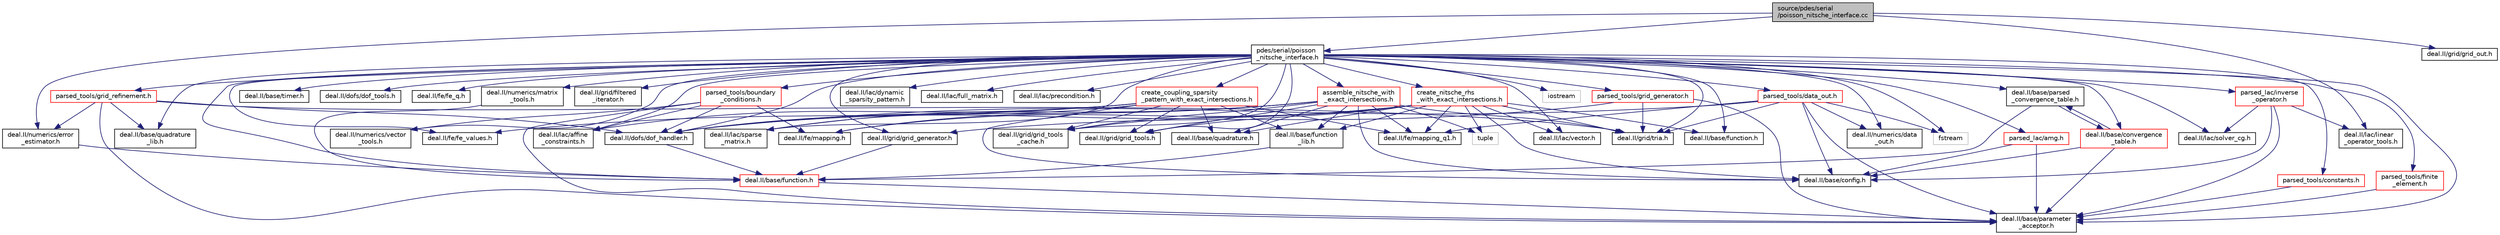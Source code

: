 digraph "source/pdes/serial/poisson_nitsche_interface.cc"
{
 // LATEX_PDF_SIZE
  bgcolor="transparent";
  edge [fontname="Helvetica",fontsize="10",labelfontname="Helvetica",labelfontsize="10"];
  node [fontname="Helvetica",fontsize="10",shape=record];
  Node1 [label="source/pdes/serial\l/poisson_nitsche_interface.cc",height=0.2,width=0.4,color="black", fillcolor="grey75", style="filled", fontcolor="black",tooltip=" "];
  Node1 -> Node2 [color="midnightblue",fontsize="10",style="solid",fontname="Helvetica"];
  Node2 [label="pdes/serial/poisson\l_nitsche_interface.h",height=0.2,width=0.4,color="black",URL="$poisson__nitsche__interface_8h.html",tooltip=" "];
  Node2 -> Node3 [color="midnightblue",fontsize="10",style="solid",fontname="Helvetica"];
  Node3 [label="deal.II/base/function.h",height=0.2,width=0.4,color="black",URL="/__w/fsi-suite/fsi-suite/deal.tag$function_8h.html.html",tooltip=" "];
  Node2 -> Node4 [color="midnightblue",fontsize="10",style="solid",fontname="Helvetica"];
  Node4 [label="deal.II/base/parameter\l_acceptor.h",height=0.2,width=0.4,color="black",URL="/__w/fsi-suite/fsi-suite/deal.tag$parameter__acceptor_8h.html.html",tooltip=" "];
  Node2 -> Node5 [color="midnightblue",fontsize="10",style="solid",fontname="Helvetica"];
  Node5 [label="deal.II/base/parsed\l_convergence_table.h",height=0.2,width=0.4,color="black",URL="/__w/fsi-suite/fsi-suite/deal.tag$parsed__convergence__table_8h.html.html",tooltip=" "];
  Node5 -> Node6 [color="midnightblue",fontsize="10",style="solid",fontname="Helvetica"];
  Node6 [label="deal.II/base/convergence\l_table.h",height=0.2,width=0.4,color="red",URL="$convergence__table_8h.html",tooltip=" "];
  Node6 -> Node7 [color="midnightblue",fontsize="10",style="solid",fontname="Helvetica"];
  Node7 [label="deal.II/base/config.h",height=0.2,width=0.4,color="black",URL="/__w/fsi-suite/fsi-suite/deal.tag$config_8h.html.html",tooltip=" "];
  Node6 -> Node4 [color="midnightblue",fontsize="10",style="solid",fontname="Helvetica"];
  Node6 -> Node5 [color="midnightblue",fontsize="10",style="solid",fontname="Helvetica"];
  Node5 -> Node9 [color="midnightblue",fontsize="10",style="solid",fontname="Helvetica"];
  Node9 [label="deal.II/base/function.h",height=0.2,width=0.4,color="red",URL="$function_8h.html",tooltip=" "];
  Node9 -> Node4 [color="midnightblue",fontsize="10",style="solid",fontname="Helvetica"];
  Node2 -> Node11 [color="midnightblue",fontsize="10",style="solid",fontname="Helvetica"];
  Node11 [label="deal.II/base/quadrature\l_lib.h",height=0.2,width=0.4,color="black",URL="/__w/fsi-suite/fsi-suite/deal.tag$quadrature__lib_8h.html.html",tooltip=" "];
  Node2 -> Node12 [color="midnightblue",fontsize="10",style="solid",fontname="Helvetica"];
  Node12 [label="deal.II/base/timer.h",height=0.2,width=0.4,color="black",URL="/__w/fsi-suite/fsi-suite/deal.tag$timer_8h.html.html",tooltip=" "];
  Node2 -> Node13 [color="midnightblue",fontsize="10",style="solid",fontname="Helvetica"];
  Node13 [label="deal.II/dofs/dof_handler.h",height=0.2,width=0.4,color="black",URL="/__w/fsi-suite/fsi-suite/deal.tag$dof__handler_8h.html.html",tooltip=" "];
  Node13 -> Node9 [color="midnightblue",fontsize="10",style="solid",fontname="Helvetica"];
  Node2 -> Node14 [color="midnightblue",fontsize="10",style="solid",fontname="Helvetica"];
  Node14 [label="deal.II/dofs/dof_tools.h",height=0.2,width=0.4,color="black",URL="/__w/fsi-suite/fsi-suite/deal.tag$dof__tools_8h.html.html",tooltip=" "];
  Node2 -> Node15 [color="midnightblue",fontsize="10",style="solid",fontname="Helvetica"];
  Node15 [label="deal.II/fe/fe_q.h",height=0.2,width=0.4,color="black",URL="/__w/fsi-suite/fsi-suite/deal.tag$fe__q_8h.html.html",tooltip=" "];
  Node2 -> Node16 [color="midnightblue",fontsize="10",style="solid",fontname="Helvetica"];
  Node16 [label="deal.II/fe/fe_values.h",height=0.2,width=0.4,color="black",URL="/__w/fsi-suite/fsi-suite/deal.tag$fe_2fe__values_8h.html.html",tooltip=" "];
  Node2 -> Node17 [color="midnightblue",fontsize="10",style="solid",fontname="Helvetica"];
  Node17 [label="deal.II/grid/filtered\l_iterator.h",height=0.2,width=0.4,color="black",URL="/__w/fsi-suite/fsi-suite/deal.tag$filtered__iterator_8h.html.html",tooltip=" "];
  Node2 -> Node18 [color="midnightblue",fontsize="10",style="solid",fontname="Helvetica"];
  Node18 [label="deal.II/grid/grid_generator.h",height=0.2,width=0.4,color="black",URL="/__w/fsi-suite/fsi-suite/deal.tag$grid__generator_8h.html.html",tooltip=" "];
  Node18 -> Node9 [color="midnightblue",fontsize="10",style="solid",fontname="Helvetica"];
  Node2 -> Node19 [color="midnightblue",fontsize="10",style="solid",fontname="Helvetica"];
  Node19 [label="deal.II/grid/grid_tools.h",height=0.2,width=0.4,color="black",URL="/__w/fsi-suite/fsi-suite/deal.tag$grid__tools_8h.html.html",tooltip=" "];
  Node2 -> Node20 [color="midnightblue",fontsize="10",style="solid",fontname="Helvetica"];
  Node20 [label="deal.II/grid/grid_tools\l_cache.h",height=0.2,width=0.4,color="black",URL="/__w/fsi-suite/fsi-suite/deal.tag$grid__tools__cache_8h.html.html",tooltip=" "];
  Node2 -> Node21 [color="midnightblue",fontsize="10",style="solid",fontname="Helvetica"];
  Node21 [label="deal.II/grid/tria.h",height=0.2,width=0.4,color="black",URL="/__w/fsi-suite/fsi-suite/deal.tag$grid_2tria_8h.html.html",tooltip=" "];
  Node2 -> Node22 [color="midnightblue",fontsize="10",style="solid",fontname="Helvetica"];
  Node22 [label="deal.II/lac/affine\l_constraints.h",height=0.2,width=0.4,color="black",URL="/__w/fsi-suite/fsi-suite/deal.tag$affine__constraints_8h.html.html",tooltip=" "];
  Node2 -> Node23 [color="midnightblue",fontsize="10",style="solid",fontname="Helvetica"];
  Node23 [label="deal.II/lac/dynamic\l_sparsity_pattern.h",height=0.2,width=0.4,color="black",URL="/__w/fsi-suite/fsi-suite/deal.tag$dynamic__sparsity__pattern_8h.html.html",tooltip=" "];
  Node2 -> Node24 [color="midnightblue",fontsize="10",style="solid",fontname="Helvetica"];
  Node24 [label="deal.II/lac/full_matrix.h",height=0.2,width=0.4,color="black",URL="/__w/fsi-suite/fsi-suite/deal.tag$full__matrix_8h.html.html",tooltip=" "];
  Node2 -> Node25 [color="midnightblue",fontsize="10",style="solid",fontname="Helvetica"];
  Node25 [label="deal.II/lac/precondition.h",height=0.2,width=0.4,color="black",URL="/__w/fsi-suite/fsi-suite/deal.tag$precondition_8h.html.html",tooltip=" "];
  Node2 -> Node26 [color="midnightblue",fontsize="10",style="solid",fontname="Helvetica"];
  Node26 [label="deal.II/lac/solver_cg.h",height=0.2,width=0.4,color="black",URL="/__w/fsi-suite/fsi-suite/deal.tag$solver__cg_8h.html.html",tooltip=" "];
  Node2 -> Node27 [color="midnightblue",fontsize="10",style="solid",fontname="Helvetica"];
  Node27 [label="deal.II/lac/sparse\l_matrix.h",height=0.2,width=0.4,color="black",URL="/__w/fsi-suite/fsi-suite/deal.tag$sparse__matrix_8h.html.html",tooltip=" "];
  Node2 -> Node28 [color="midnightblue",fontsize="10",style="solid",fontname="Helvetica"];
  Node28 [label="deal.II/lac/vector.h",height=0.2,width=0.4,color="black",URL="/__w/fsi-suite/fsi-suite/deal.tag$vector_8h.html.html",tooltip=" "];
  Node2 -> Node29 [color="midnightblue",fontsize="10",style="solid",fontname="Helvetica"];
  Node29 [label="deal.II/numerics/data\l_out.h",height=0.2,width=0.4,color="black",URL="/__w/fsi-suite/fsi-suite/deal.tag$numerics_2data__out_8h.html.html",tooltip=" "];
  Node2 -> Node30 [color="midnightblue",fontsize="10",style="solid",fontname="Helvetica"];
  Node30 [label="deal.II/numerics/matrix\l_tools.h",height=0.2,width=0.4,color="black",URL="/__w/fsi-suite/fsi-suite/deal.tag$matrix__tools_8h.html.html",tooltip=" "];
  Node30 -> Node9 [color="midnightblue",fontsize="10",style="solid",fontname="Helvetica"];
  Node2 -> Node31 [color="midnightblue",fontsize="10",style="solid",fontname="Helvetica"];
  Node31 [label="deal.II/numerics/vector\l_tools.h",height=0.2,width=0.4,color="black",URL="/__w/fsi-suite/fsi-suite/deal.tag$vector__tools_8h.html.html",tooltip=" "];
  Node2 -> Node32 [color="midnightblue",fontsize="10",style="solid",fontname="Helvetica"];
  Node32 [label="fstream",height=0.2,width=0.4,color="grey75",tooltip=" "];
  Node2 -> Node33 [color="midnightblue",fontsize="10",style="solid",fontname="Helvetica"];
  Node33 [label="iostream",height=0.2,width=0.4,color="grey75",tooltip=" "];
  Node2 -> Node34 [color="midnightblue",fontsize="10",style="solid",fontname="Helvetica"];
  Node34 [label="assemble_nitsche_with\l_exact_intersections.h",height=0.2,width=0.4,color="red",URL="$assemble__nitsche__with__exact__intersections_8h.html",tooltip=" "];
  Node34 -> Node7 [color="midnightblue",fontsize="10",style="solid",fontname="Helvetica"];
  Node34 -> Node35 [color="midnightblue",fontsize="10",style="solid",fontname="Helvetica"];
  Node35 [label="deal.II/base/function\l_lib.h",height=0.2,width=0.4,color="black",URL="/__w/fsi-suite/fsi-suite/deal.tag$function__lib_8h.html.html",tooltip=" "];
  Node35 -> Node9 [color="midnightblue",fontsize="10",style="solid",fontname="Helvetica"];
  Node34 -> Node36 [color="midnightblue",fontsize="10",style="solid",fontname="Helvetica"];
  Node36 [label="deal.II/base/quadrature.h",height=0.2,width=0.4,color="black",URL="/__w/fsi-suite/fsi-suite/deal.tag$include_2deal_8II_2base_2quadrature_8h.html.html",tooltip=" "];
  Node34 -> Node13 [color="midnightblue",fontsize="10",style="solid",fontname="Helvetica"];
  Node34 -> Node37 [color="midnightblue",fontsize="10",style="solid",fontname="Helvetica"];
  Node37 [label="deal.II/fe/mapping.h",height=0.2,width=0.4,color="black",URL="/__w/fsi-suite/fsi-suite/deal.tag$mapping_8h.html.html",tooltip=" "];
  Node34 -> Node38 [color="midnightblue",fontsize="10",style="solid",fontname="Helvetica"];
  Node38 [label="deal.II/fe/mapping_q1.h",height=0.2,width=0.4,color="black",URL="/__w/fsi-suite/fsi-suite/deal.tag$mapping__q1_8h.html.html",tooltip=" "];
  Node34 -> Node19 [color="midnightblue",fontsize="10",style="solid",fontname="Helvetica"];
  Node34 -> Node20 [color="midnightblue",fontsize="10",style="solid",fontname="Helvetica"];
  Node34 -> Node21 [color="midnightblue",fontsize="10",style="solid",fontname="Helvetica"];
  Node34 -> Node27 [color="midnightblue",fontsize="10",style="solid",fontname="Helvetica"];
  Node34 -> Node39 [color="midnightblue",fontsize="10",style="solid",fontname="Helvetica"];
  Node39 [label="tuple",height=0.2,width=0.4,color="grey75",tooltip=" "];
  Node2 -> Node43 [color="midnightblue",fontsize="10",style="solid",fontname="Helvetica"];
  Node43 [label="create_coupling_sparsity\l_pattern_with_exact_intersections.h",height=0.2,width=0.4,color="red",URL="$create__coupling__sparsity__pattern__with__exact__intersections_8h.html",tooltip=" "];
  Node43 -> Node7 [color="midnightblue",fontsize="10",style="solid",fontname="Helvetica"];
  Node43 -> Node35 [color="midnightblue",fontsize="10",style="solid",fontname="Helvetica"];
  Node43 -> Node36 [color="midnightblue",fontsize="10",style="solid",fontname="Helvetica"];
  Node43 -> Node13 [color="midnightblue",fontsize="10",style="solid",fontname="Helvetica"];
  Node43 -> Node16 [color="midnightblue",fontsize="10",style="solid",fontname="Helvetica"];
  Node43 -> Node38 [color="midnightblue",fontsize="10",style="solid",fontname="Helvetica"];
  Node43 -> Node19 [color="midnightblue",fontsize="10",style="solid",fontname="Helvetica"];
  Node43 -> Node20 [color="midnightblue",fontsize="10",style="solid",fontname="Helvetica"];
  Node43 -> Node22 [color="midnightblue",fontsize="10",style="solid",fontname="Helvetica"];
  Node43 -> Node27 [color="midnightblue",fontsize="10",style="solid",fontname="Helvetica"];
  Node2 -> Node52 [color="midnightblue",fontsize="10",style="solid",fontname="Helvetica"];
  Node52 [label="create_nitsche_rhs\l_with_exact_intersections.h",height=0.2,width=0.4,color="red",URL="$create__nitsche__rhs__with__exact__intersections_8h.html",tooltip=" "];
  Node52 -> Node7 [color="midnightblue",fontsize="10",style="solid",fontname="Helvetica"];
  Node52 -> Node3 [color="midnightblue",fontsize="10",style="solid",fontname="Helvetica"];
  Node52 -> Node35 [color="midnightblue",fontsize="10",style="solid",fontname="Helvetica"];
  Node52 -> Node36 [color="midnightblue",fontsize="10",style="solid",fontname="Helvetica"];
  Node52 -> Node13 [color="midnightblue",fontsize="10",style="solid",fontname="Helvetica"];
  Node52 -> Node37 [color="midnightblue",fontsize="10",style="solid",fontname="Helvetica"];
  Node52 -> Node38 [color="midnightblue",fontsize="10",style="solid",fontname="Helvetica"];
  Node52 -> Node19 [color="midnightblue",fontsize="10",style="solid",fontname="Helvetica"];
  Node52 -> Node20 [color="midnightblue",fontsize="10",style="solid",fontname="Helvetica"];
  Node52 -> Node21 [color="midnightblue",fontsize="10",style="solid",fontname="Helvetica"];
  Node52 -> Node28 [color="midnightblue",fontsize="10",style="solid",fontname="Helvetica"];
  Node52 -> Node39 [color="midnightblue",fontsize="10",style="solid",fontname="Helvetica"];
  Node2 -> Node53 [color="midnightblue",fontsize="10",style="solid",fontname="Helvetica"];
  Node53 [label="parsed_lac/amg.h",height=0.2,width=0.4,color="red",URL="$amg_8h.html",tooltip=" "];
  Node53 -> Node7 [color="midnightblue",fontsize="10",style="solid",fontname="Helvetica"];
  Node53 -> Node4 [color="midnightblue",fontsize="10",style="solid",fontname="Helvetica"];
  Node2 -> Node55 [color="midnightblue",fontsize="10",style="solid",fontname="Helvetica"];
  Node55 [label="parsed_lac/inverse\l_operator.h",height=0.2,width=0.4,color="red",URL="$inverse__operator_8h.html",tooltip=" "];
  Node55 -> Node7 [color="midnightblue",fontsize="10",style="solid",fontname="Helvetica"];
  Node55 -> Node4 [color="midnightblue",fontsize="10",style="solid",fontname="Helvetica"];
  Node55 -> Node57 [color="midnightblue",fontsize="10",style="solid",fontname="Helvetica"];
  Node57 [label="deal.II/lac/linear\l_operator_tools.h",height=0.2,width=0.4,color="black",URL="/__w/fsi-suite/fsi-suite/deal.tag$linear__operator__tools_8h.html.html",tooltip=" "];
  Node55 -> Node26 [color="midnightblue",fontsize="10",style="solid",fontname="Helvetica"];
  Node2 -> Node65 [color="midnightblue",fontsize="10",style="solid",fontname="Helvetica"];
  Node65 [label="parsed_tools/boundary\l_conditions.h",height=0.2,width=0.4,color="red",URL="$boundary__conditions_8h.html",tooltip=" "];
  Node65 -> Node4 [color="midnightblue",fontsize="10",style="solid",fontname="Helvetica"];
  Node65 -> Node13 [color="midnightblue",fontsize="10",style="solid",fontname="Helvetica"];
  Node65 -> Node37 [color="midnightblue",fontsize="10",style="solid",fontname="Helvetica"];
  Node65 -> Node22 [color="midnightblue",fontsize="10",style="solid",fontname="Helvetica"];
  Node65 -> Node31 [color="midnightblue",fontsize="10",style="solid",fontname="Helvetica"];
  Node2 -> Node78 [color="midnightblue",fontsize="10",style="solid",fontname="Helvetica"];
  Node78 [label="parsed_tools/constants.h",height=0.2,width=0.4,color="red",URL="$constants_8h.html",tooltip=" "];
  Node78 -> Node4 [color="midnightblue",fontsize="10",style="solid",fontname="Helvetica"];
  Node2 -> Node6 [color="midnightblue",fontsize="10",style="solid",fontname="Helvetica"];
  Node2 -> Node79 [color="midnightblue",fontsize="10",style="solid",fontname="Helvetica"];
  Node79 [label="parsed_tools/data_out.h",height=0.2,width=0.4,color="red",URL="$data__out_8h.html",tooltip=" "];
  Node79 -> Node7 [color="midnightblue",fontsize="10",style="solid",fontname="Helvetica"];
  Node79 -> Node4 [color="midnightblue",fontsize="10",style="solid",fontname="Helvetica"];
  Node79 -> Node13 [color="midnightblue",fontsize="10",style="solid",fontname="Helvetica"];
  Node79 -> Node38 [color="midnightblue",fontsize="10",style="solid",fontname="Helvetica"];
  Node79 -> Node21 [color="midnightblue",fontsize="10",style="solid",fontname="Helvetica"];
  Node79 -> Node29 [color="midnightblue",fontsize="10",style="solid",fontname="Helvetica"];
  Node79 -> Node32 [color="midnightblue",fontsize="10",style="solid",fontname="Helvetica"];
  Node2 -> Node83 [color="midnightblue",fontsize="10",style="solid",fontname="Helvetica"];
  Node83 [label="parsed_tools/finite\l_element.h",height=0.2,width=0.4,color="red",URL="$finite__element_8h.html",tooltip=" "];
  Node83 -> Node4 [color="midnightblue",fontsize="10",style="solid",fontname="Helvetica"];
  Node2 -> Node9 [color="midnightblue",fontsize="10",style="solid",fontname="Helvetica"];
  Node2 -> Node84 [color="midnightblue",fontsize="10",style="solid",fontname="Helvetica"];
  Node84 [label="parsed_tools/grid_generator.h",height=0.2,width=0.4,color="red",URL="$grid__generator_8h.html",tooltip=" "];
  Node84 -> Node4 [color="midnightblue",fontsize="10",style="solid",fontname="Helvetica"];
  Node84 -> Node18 [color="midnightblue",fontsize="10",style="solid",fontname="Helvetica"];
  Node84 -> Node21 [color="midnightblue",fontsize="10",style="solid",fontname="Helvetica"];
  Node2 -> Node87 [color="midnightblue",fontsize="10",style="solid",fontname="Helvetica"];
  Node87 [label="parsed_tools/grid_refinement.h",height=0.2,width=0.4,color="red",URL="$grid__refinement_8h.html",tooltip=" "];
  Node87 -> Node4 [color="midnightblue",fontsize="10",style="solid",fontname="Helvetica"];
  Node87 -> Node11 [color="midnightblue",fontsize="10",style="solid",fontname="Helvetica"];
  Node87 -> Node13 [color="midnightblue",fontsize="10",style="solid",fontname="Helvetica"];
  Node87 -> Node21 [color="midnightblue",fontsize="10",style="solid",fontname="Helvetica"];
  Node87 -> Node90 [color="midnightblue",fontsize="10",style="solid",fontname="Helvetica"];
  Node90 [label="deal.II/numerics/error\l_estimator.h",height=0.2,width=0.4,color="black",URL="/__w/fsi-suite/fsi-suite/deal.tag$error__estimator_8h.html.html",tooltip=" "];
  Node90 -> Node9 [color="midnightblue",fontsize="10",style="solid",fontname="Helvetica"];
  Node1 -> Node91 [color="midnightblue",fontsize="10",style="solid",fontname="Helvetica"];
  Node91 [label="deal.II/grid/grid_out.h",height=0.2,width=0.4,color="black",URL="/__w/fsi-suite/fsi-suite/deal.tag$grid__out_8h.html.html",tooltip=" "];
  Node1 -> Node57 [color="midnightblue",fontsize="10",style="solid",fontname="Helvetica"];
  Node1 -> Node90 [color="midnightblue",fontsize="10",style="solid",fontname="Helvetica"];
}
